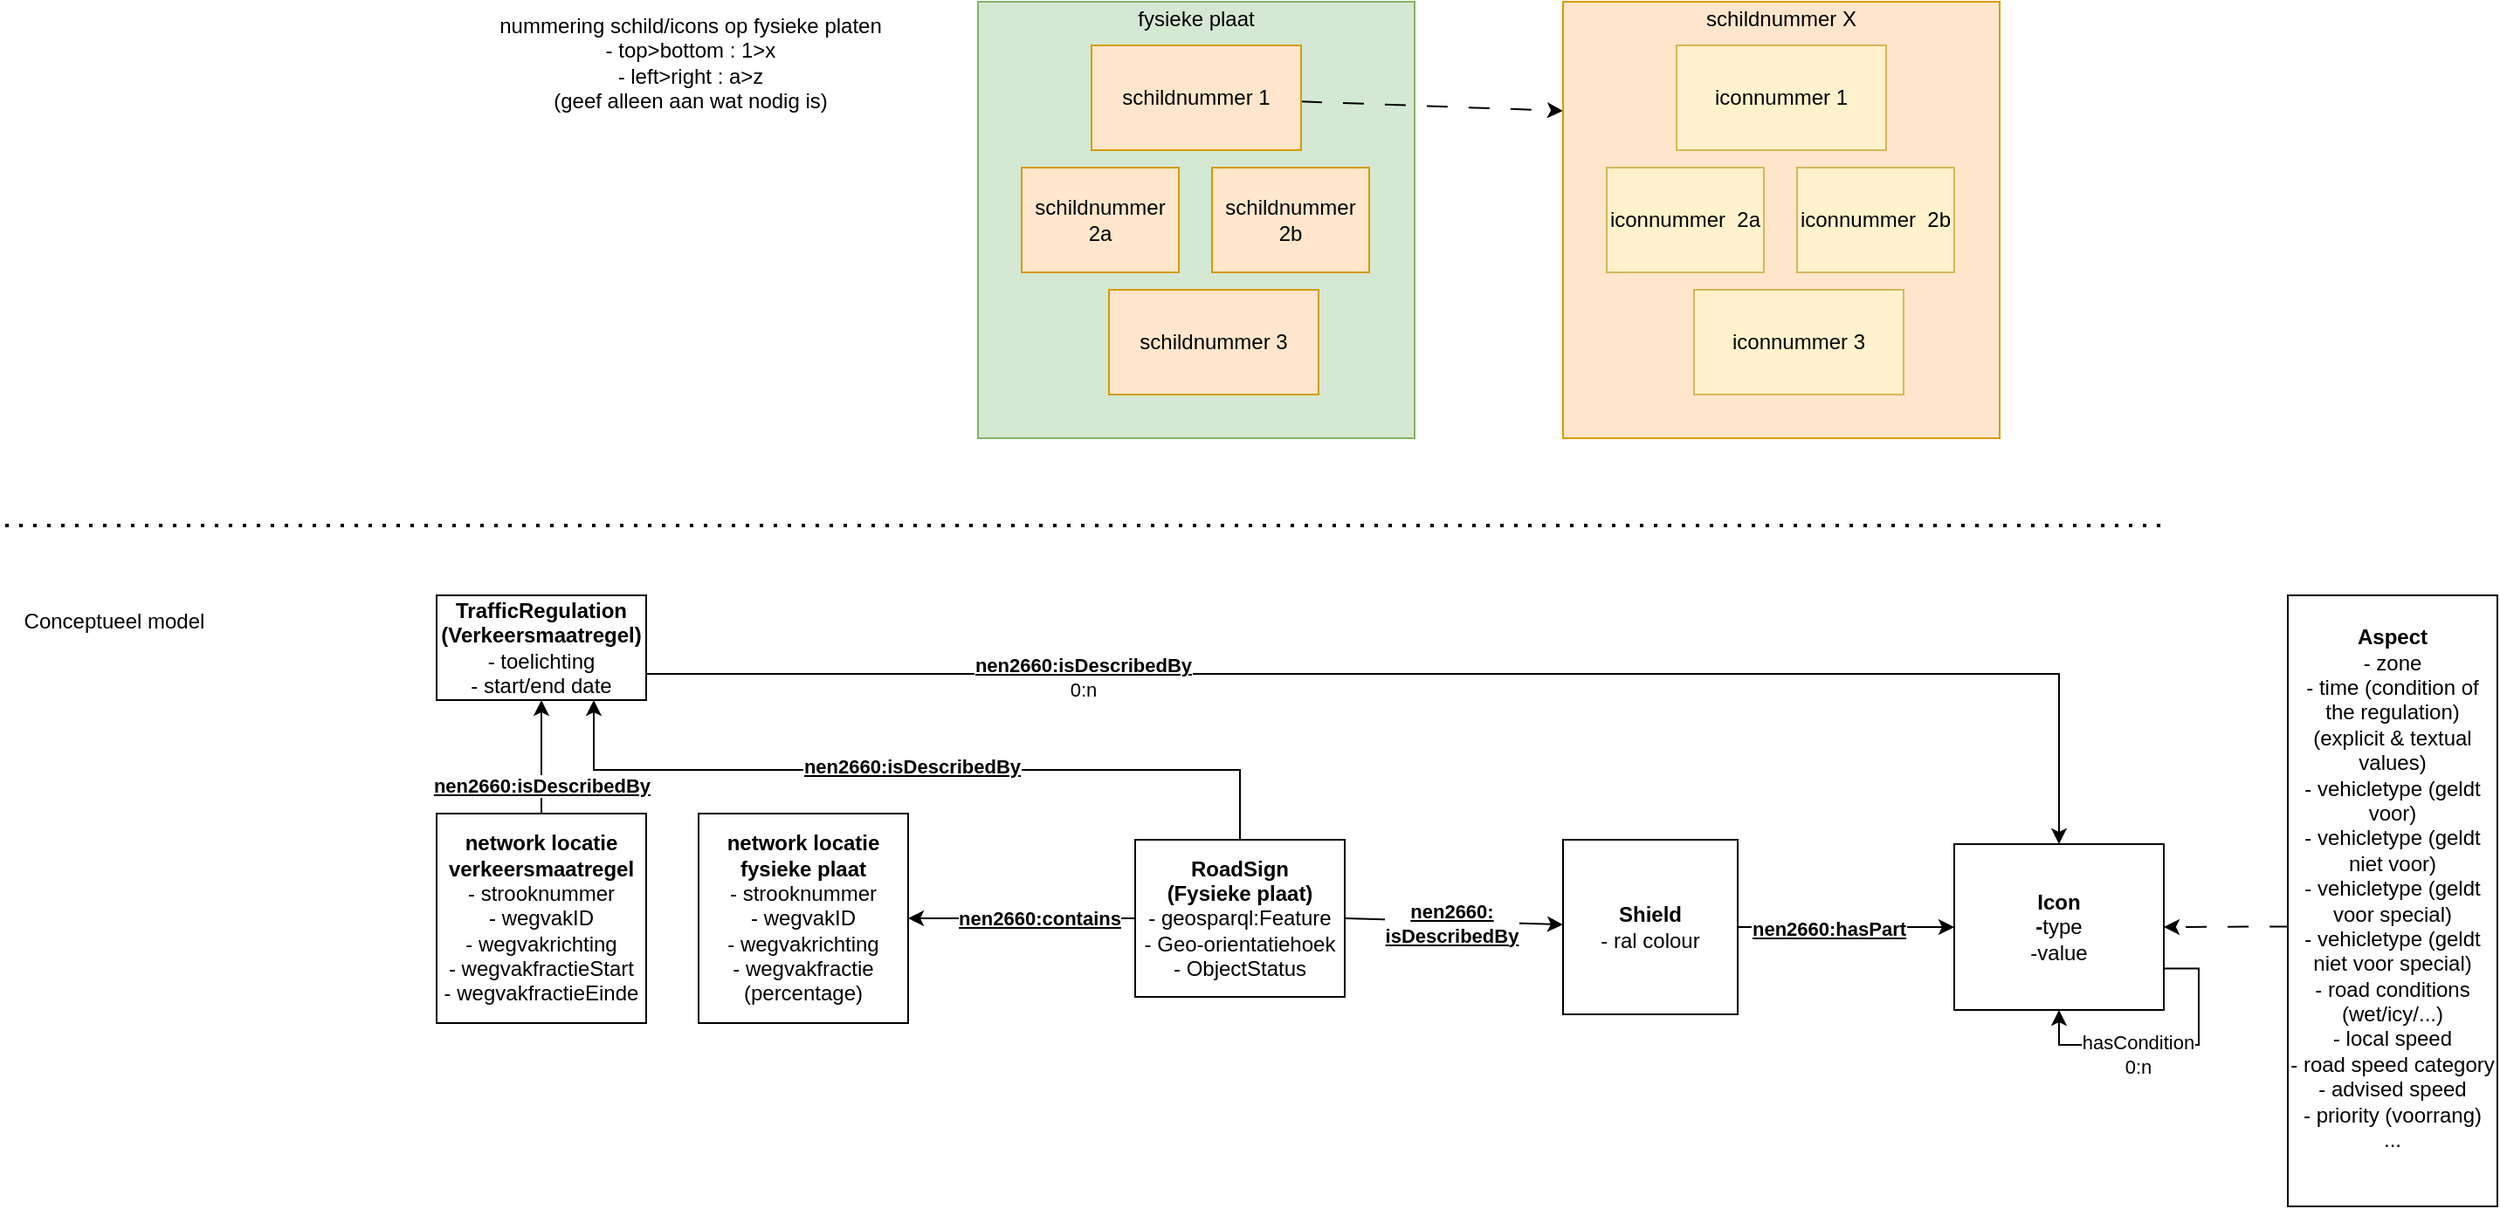 <mxfile>
    <diagram name="Page-1" id="0LnV7ETqTs7hgSCRXFs9">
        <mxGraphModel dx="1754" dy="851" grid="0" gridSize="10" guides="1" tooltips="1" connect="1" arrows="1" fold="1" page="1" pageScale="1" pageWidth="1100" pageHeight="850" math="0" shadow="0">
            <root>
                <mxCell id="0"/>
                <mxCell id="1" parent="0"/>
                <mxCell id="JAaSVqaNoPK4AC_1vTfK-8" style="edgeStyle=orthogonalEdgeStyle;rounded=0;orthogonalLoop=1;jettySize=auto;html=1;exitX=1;exitY=0.75;exitDx=0;exitDy=0;entryX=0.5;entryY=0;entryDx=0;entryDy=0;" parent="1" source="BCpdqVNQJVRz4uYAB1dM-1" target="JAaSVqaNoPK4AC_1vTfK-5" edge="1">
                    <mxGeometry relative="1" as="geometry"/>
                </mxCell>
                <mxCell id="JAaSVqaNoPK4AC_1vTfK-9" value="&lt;div&gt;&lt;b&gt;&lt;u&gt;nen2660:isDescribedBy&lt;/u&gt;&lt;/b&gt;&lt;/div&gt;&lt;div&gt;0:n&lt;/div&gt;" style="edgeLabel;html=1;align=center;verticalAlign=middle;resizable=0;points=[];" parent="JAaSVqaNoPK4AC_1vTfK-8" vertex="1" connectable="0">
                    <mxGeometry x="-0.45" y="-2" relative="1" as="geometry">
                        <mxPoint as="offset"/>
                    </mxGeometry>
                </mxCell>
                <mxCell id="JAaSVqaNoPK4AC_1vTfK-12" style="edgeStyle=orthogonalEdgeStyle;rounded=0;orthogonalLoop=1;jettySize=auto;html=1;exitX=0.5;exitY=0;exitDx=0;exitDy=0;entryX=0.75;entryY=1;entryDx=0;entryDy=0;" parent="1" source="BCpdqVNQJVRz4uYAB1dM-2" target="BCpdqVNQJVRz4uYAB1dM-1" edge="1">
                    <mxGeometry relative="1" as="geometry">
                        <mxPoint x="770" y="510" as="targetPoint"/>
                    </mxGeometry>
                </mxCell>
                <mxCell id="JAaSVqaNoPK4AC_1vTfK-13" value="&lt;div style=&quot;border-color: var(--border-color);&quot;&gt;&lt;b style=&quot;border-color: var(--border-color);&quot;&gt;&lt;u style=&quot;border-color: var(--border-color);&quot;&gt;nen2660:isDescribedBy&lt;/u&gt;&lt;/b&gt;&lt;/div&gt;" style="edgeLabel;html=1;align=center;verticalAlign=middle;resizable=0;points=[];" parent="JAaSVqaNoPK4AC_1vTfK-12" vertex="1" connectable="0">
                    <mxGeometry x="0.013" y="-2" relative="1" as="geometry">
                        <mxPoint as="offset"/>
                    </mxGeometry>
                </mxCell>
                <mxCell id="BCpdqVNQJVRz4uYAB1dM-1" value="&lt;div&gt;&lt;b&gt;TrafficRegulation&lt;/b&gt;&lt;/div&gt;&lt;div&gt;&lt;b&gt;(Verkeersmaatregel)&lt;br&gt;&lt;/b&gt;&lt;/div&gt;&lt;div&gt;- toelichting&lt;br&gt;&lt;/div&gt;&lt;div&gt;- start/end date&lt;/div&gt;" style="rounded=0;whiteSpace=wrap;html=1;" parent="1" vertex="1">
                    <mxGeometry x="330" y="400" width="120" height="60" as="geometry"/>
                </mxCell>
                <mxCell id="7" style="edgeStyle=none;html=1;exitX=1;exitY=0.5;exitDx=0;exitDy=0;" parent="1" source="BCpdqVNQJVRz4uYAB1dM-2" target="JAaSVqaNoPK4AC_1vTfK-57" edge="1">
                    <mxGeometry relative="1" as="geometry"/>
                </mxCell>
                <mxCell id="8" value="&lt;div style=&quot;border-color: var(--border-color);&quot;&gt;&lt;b style=&quot;border-color: var(--border-color);&quot;&gt;&lt;u style=&quot;border-color: var(--border-color);&quot;&gt;nen2660:&lt;/u&gt;&lt;/b&gt;&lt;/div&gt;&lt;div style=&quot;border-color: var(--border-color);&quot;&gt;&lt;b style=&quot;border-color: var(--border-color);&quot;&gt;&lt;u style=&quot;border-color: var(--border-color);&quot;&gt;isDescribedBy&lt;/u&gt;&lt;/b&gt;&lt;/div&gt;" style="edgeLabel;html=1;align=center;verticalAlign=middle;resizable=0;points=[];" parent="7" vertex="1" connectable="0">
                    <mxGeometry x="-0.193" relative="1" as="geometry">
                        <mxPoint x="10" y="1" as="offset"/>
                    </mxGeometry>
                </mxCell>
                <mxCell id="BCpdqVNQJVRz4uYAB1dM-2" value="&lt;div&gt;&lt;b&gt;RoadSign&lt;/b&gt;&lt;/div&gt;&lt;div&gt;&lt;b&gt;(Fysieke plaat)&lt;/b&gt;&lt;br&gt;&lt;/div&gt;&lt;div&gt;- geosparql:Feature&lt;br&gt;&lt;/div&gt;&lt;div&gt;- Geo-orientatiehoek&lt;/div&gt;&lt;div&gt;- ObjectStatus&lt;/div&gt;" style="rounded=0;whiteSpace=wrap;html=1;" parent="1" vertex="1">
                    <mxGeometry x="730" y="540" width="120" height="90" as="geometry"/>
                </mxCell>
                <mxCell id="12" style="edgeStyle=none;html=1;exitX=0.5;exitY=0;exitDx=0;exitDy=0;entryX=0.5;entryY=1;entryDx=0;entryDy=0;" parent="1" source="BCpdqVNQJVRz4uYAB1dM-22" target="BCpdqVNQJVRz4uYAB1dM-1" edge="1">
                    <mxGeometry relative="1" as="geometry">
                        <Array as="points">
                            <mxPoint x="390" y="510"/>
                        </Array>
                    </mxGeometry>
                </mxCell>
                <mxCell id="13" value="&lt;div style=&quot;border-color: var(--border-color);&quot;&gt;&lt;b style=&quot;border-color: var(--border-color);&quot;&gt;&lt;u style=&quot;border-color: var(--border-color);&quot;&gt;nen2660:isDescribedBy&lt;/u&gt;&lt;/b&gt;&lt;/div&gt;" style="edgeLabel;html=1;align=center;verticalAlign=middle;resizable=0;points=[];" parent="12" vertex="1" connectable="0">
                    <mxGeometry x="0.084" y="2" relative="1" as="geometry">
                        <mxPoint x="2" y="19" as="offset"/>
                    </mxGeometry>
                </mxCell>
                <mxCell id="BCpdqVNQJVRz4uYAB1dM-22" value="&lt;div&gt;&lt;b&gt;network locatie verkeersmaatregel&lt;/b&gt;&lt;/div&gt;&lt;div&gt;- strooknummer&lt;/div&gt;&lt;div&gt;- wegvakID&lt;/div&gt;&lt;div&gt;- wegvakrichting&lt;/div&gt;- wegvakfractieStart&lt;br&gt;- wegvakfractieEinde" style="rounded=0;whiteSpace=wrap;html=1;" parent="1" vertex="1">
                    <mxGeometry x="330" y="525" width="120" height="120" as="geometry"/>
                </mxCell>
                <mxCell id="BCpdqVNQJVRz4uYAB1dM-29" value="&lt;div&gt;&lt;b&gt;network locatie fysieke plaat&lt;/b&gt;&lt;/div&gt;&lt;div&gt;- strooknummer&lt;/div&gt;&lt;div&gt;- wegvakID&lt;/div&gt;&lt;div&gt;- wegvakrichting&lt;/div&gt;&lt;div&gt;- wegvakfractie (percentage)&lt;br&gt;&lt;/div&gt;" style="rounded=0;whiteSpace=wrap;html=1;" parent="1" vertex="1">
                    <mxGeometry x="480" y="525" width="120" height="120" as="geometry"/>
                </mxCell>
                <mxCell id="BCpdqVNQJVRz4uYAB1dM-30" style="rounded=0;orthogonalLoop=1;jettySize=auto;html=1;entryX=1;entryY=0.5;entryDx=0;entryDy=0;" parent="1" source="BCpdqVNQJVRz4uYAB1dM-2" target="BCpdqVNQJVRz4uYAB1dM-29" edge="1">
                    <mxGeometry relative="1" as="geometry">
                        <mxPoint x="720" y="565" as="sourcePoint"/>
                    </mxGeometry>
                </mxCell>
                <mxCell id="14" value="&lt;b&gt;&lt;u&gt;nen2660:contains&lt;/u&gt;&lt;/b&gt;" style="edgeLabel;html=1;align=center;verticalAlign=middle;resizable=0;points=[];" parent="BCpdqVNQJVRz4uYAB1dM-30" vertex="1" connectable="0">
                    <mxGeometry x="0.203" y="1" relative="1" as="geometry">
                        <mxPoint x="23" y="-1" as="offset"/>
                    </mxGeometry>
                </mxCell>
                <mxCell id="JAaSVqaNoPK4AC_1vTfK-14" style="rounded=0;orthogonalLoop=1;jettySize=auto;html=1;exitX=0.013;exitY=0.542;exitDx=0;exitDy=0;entryX=1;entryY=0.5;entryDx=0;entryDy=0;dashed=1;dashPattern=12 12;exitPerimeter=0;" parent="1" source="BCpdqVNQJVRz4uYAB1dM-32" target="JAaSVqaNoPK4AC_1vTfK-5" edge="1">
                    <mxGeometry relative="1" as="geometry"/>
                </mxCell>
                <mxCell id="BCpdqVNQJVRz4uYAB1dM-32" value="&lt;div&gt;&lt;b&gt;Aspect&lt;/b&gt;&lt;/div&gt;&lt;div&gt;- zone&lt;/div&gt;&lt;div&gt;- time (condition of the regulation) (explicit &amp;amp; textual values)&lt;/div&gt;&lt;div&gt;- vehicletype (geldt voor)&lt;/div&gt;&lt;div&gt;- vehicletype (geldt niet voor)&lt;/div&gt;&lt;div&gt;- vehicletype (geldt voor special)&lt;/div&gt;&lt;div&gt;- vehicletype (geldt niet voor special)&lt;/div&gt;&lt;div&gt;- road conditions (wet/icy/...)&lt;/div&gt;&lt;div&gt;- local speed&lt;/div&gt;&lt;div&gt;- road speed category &lt;br&gt;&lt;/div&gt;&lt;div&gt;- advised speed&lt;/div&gt;&lt;div&gt;- priority (voorrang)&lt;br&gt;&lt;/div&gt;&lt;div&gt;...&lt;/div&gt;&lt;div&gt;&lt;br&gt;&lt;/div&gt;" style="rounded=0;whiteSpace=wrap;html=1;" parent="1" vertex="1">
                    <mxGeometry x="1390" y="400" width="120" height="350" as="geometry"/>
                </mxCell>
                <mxCell id="JAaSVqaNoPK4AC_1vTfK-1" value="" style="endArrow=none;dashed=1;html=1;dashPattern=1 3;strokeWidth=2;rounded=0;" parent="1" edge="1">
                    <mxGeometry width="50" height="50" relative="1" as="geometry">
                        <mxPoint x="83" y="360" as="sourcePoint"/>
                        <mxPoint x="1323" y="360" as="targetPoint"/>
                    </mxGeometry>
                </mxCell>
                <mxCell id="JAaSVqaNoPK4AC_1vTfK-2" value="Conceptueel model" style="text;html=1;align=center;verticalAlign=middle;resizable=0;points=[];autosize=1;strokeColor=none;fillColor=none;" parent="1" vertex="1">
                    <mxGeometry x="80" y="400" width="130" height="30" as="geometry"/>
                </mxCell>
                <mxCell id="JAaSVqaNoPK4AC_1vTfK-5" value="&lt;div&gt;&lt;b&gt;Icon&lt;br&gt;&lt;/b&gt;&lt;/div&gt;&lt;div&gt;&lt;b&gt;-&lt;/b&gt;type&lt;/div&gt;&lt;div&gt;-value&lt;/div&gt;" style="rounded=0;whiteSpace=wrap;html=1;" parent="1" vertex="1">
                    <mxGeometry x="1199" y="542.5" width="120" height="95" as="geometry"/>
                </mxCell>
                <mxCell id="JAaSVqaNoPK4AC_1vTfK-40" value="&lt;div&gt;fysieke plaat&lt;/div&gt;&lt;div&gt;&lt;br&gt;&lt;/div&gt;&lt;div&gt;&lt;br&gt;&lt;/div&gt;&lt;div&gt;&lt;br&gt;&lt;/div&gt;&lt;div&gt;&lt;br&gt;&lt;/div&gt;&lt;div&gt;&lt;br&gt;&lt;/div&gt;&lt;div&gt;&lt;br&gt;&lt;/div&gt;&lt;div&gt;&lt;br&gt;&lt;/div&gt;&lt;div&gt;&lt;br&gt;&lt;/div&gt;&lt;div&gt;&lt;br&gt;&lt;/div&gt;&lt;div&gt;&lt;br&gt;&lt;/div&gt;&lt;div&gt;&lt;br&gt;&lt;/div&gt;&lt;div&gt;&lt;br&gt;&lt;/div&gt;&lt;div&gt;&lt;br&gt;&lt;/div&gt;&lt;div&gt;&lt;br&gt;&lt;/div&gt;&lt;div&gt;&lt;br&gt;&lt;/div&gt;&lt;div&gt;&lt;br&gt;&lt;/div&gt;" style="whiteSpace=wrap;html=1;aspect=fixed;fillColor=#d5e8d4;strokeColor=#82b366;" parent="1" vertex="1">
                    <mxGeometry x="640" y="60" width="250" height="250" as="geometry"/>
                </mxCell>
                <mxCell id="JAaSVqaNoPK4AC_1vTfK-72" style="rounded=0;orthogonalLoop=1;jettySize=auto;html=1;entryX=0;entryY=0.25;entryDx=0;entryDy=0;dashed=1;dashPattern=12 12;" parent="1" source="JAaSVqaNoPK4AC_1vTfK-41" target="JAaSVqaNoPK4AC_1vTfK-66" edge="1">
                    <mxGeometry relative="1" as="geometry"/>
                </mxCell>
                <mxCell id="JAaSVqaNoPK4AC_1vTfK-41" value="schildnummer 1" style="rounded=0;whiteSpace=wrap;html=1;fillColor=#ffe6cc;strokeColor=#d79b00;" parent="1" vertex="1">
                    <mxGeometry x="705" y="85" width="120" height="60" as="geometry"/>
                </mxCell>
                <mxCell id="JAaSVqaNoPK4AC_1vTfK-42" value="schildnummer 3" style="rounded=0;whiteSpace=wrap;html=1;fillColor=#ffe6cc;strokeColor=#d79b00;" parent="1" vertex="1">
                    <mxGeometry x="715" y="225" width="120" height="60" as="geometry"/>
                </mxCell>
                <mxCell id="JAaSVqaNoPK4AC_1vTfK-43" value="schildnummer 2a" style="rounded=0;whiteSpace=wrap;html=1;fillColor=#ffe6cc;strokeColor=#d79b00;" parent="1" vertex="1">
                    <mxGeometry x="665" y="155" width="90" height="60" as="geometry"/>
                </mxCell>
                <mxCell id="JAaSVqaNoPK4AC_1vTfK-44" value="schildnummer 2b" style="rounded=0;whiteSpace=wrap;html=1;fillColor=#ffe6cc;strokeColor=#d79b00;" parent="1" vertex="1">
                    <mxGeometry x="774" y="155" width="90" height="60" as="geometry"/>
                </mxCell>
                <mxCell id="10" style="edgeStyle=none;html=1;exitX=1;exitY=0.5;exitDx=0;exitDy=0;entryX=0;entryY=0.5;entryDx=0;entryDy=0;" parent="1" source="JAaSVqaNoPK4AC_1vTfK-57" target="JAaSVqaNoPK4AC_1vTfK-5" edge="1">
                    <mxGeometry relative="1" as="geometry">
                        <mxPoint x="1100" y="570" as="targetPoint"/>
                    </mxGeometry>
                </mxCell>
                <mxCell id="11" value="&lt;b&gt;&lt;u&gt;nen2660:hasPart&lt;/u&gt;&lt;/b&gt;" style="edgeLabel;html=1;align=center;verticalAlign=middle;resizable=0;points=[];" parent="10" vertex="1" connectable="0">
                    <mxGeometry x="-0.254" relative="1" as="geometry">
                        <mxPoint x="5" y="1" as="offset"/>
                    </mxGeometry>
                </mxCell>
                <mxCell id="JAaSVqaNoPK4AC_1vTfK-57" value="&lt;div&gt;&lt;b&gt;Shield&lt;/b&gt;&lt;/div&gt;&lt;div&gt;&lt;span style=&quot;background-color: initial;&quot;&gt;- ral colour&lt;/span&gt;&lt;br&gt;&lt;/div&gt;" style="whiteSpace=wrap;html=1;aspect=fixed;" parent="1" vertex="1">
                    <mxGeometry x="975" y="540" width="100" height="100" as="geometry"/>
                </mxCell>
                <mxCell id="JAaSVqaNoPK4AC_1vTfK-64" style="edgeStyle=orthogonalEdgeStyle;rounded=0;orthogonalLoop=1;jettySize=auto;html=1;exitX=1;exitY=0.75;exitDx=0;exitDy=0;entryX=0.5;entryY=1;entryDx=0;entryDy=0;" parent="1" source="JAaSVqaNoPK4AC_1vTfK-5" target="JAaSVqaNoPK4AC_1vTfK-5" edge="1">
                    <mxGeometry relative="1" as="geometry"/>
                </mxCell>
                <mxCell id="JAaSVqaNoPK4AC_1vTfK-65" value="&lt;div&gt;hasCondition&lt;/div&gt;&lt;div&gt;0:n&lt;br&gt;&lt;/div&gt;" style="edgeLabel;html=1;align=center;verticalAlign=middle;resizable=0;points=[];" parent="JAaSVqaNoPK4AC_1vTfK-64" vertex="1" connectable="0">
                    <mxGeometry x="0.426" relative="1" as="geometry">
                        <mxPoint x="18" y="5" as="offset"/>
                    </mxGeometry>
                </mxCell>
                <mxCell id="JAaSVqaNoPK4AC_1vTfK-66" value="&lt;div&gt;schildnummer X&lt;/div&gt;&lt;div&gt;&lt;br&gt;&lt;/div&gt;&lt;div&gt;&lt;br&gt;&lt;/div&gt;&lt;div&gt;&lt;br&gt;&lt;/div&gt;&lt;div&gt;&lt;br&gt;&lt;/div&gt;&lt;div&gt;&lt;br&gt;&lt;/div&gt;&lt;div&gt;&lt;br&gt;&lt;/div&gt;&lt;div&gt;&lt;br&gt;&lt;/div&gt;&lt;div&gt;&lt;br&gt;&lt;/div&gt;&lt;div&gt;&lt;br&gt;&lt;/div&gt;&lt;div&gt;&lt;br&gt;&lt;/div&gt;&lt;div&gt;&lt;br&gt;&lt;/div&gt;&lt;div&gt;&lt;br&gt;&lt;/div&gt;&lt;div&gt;&lt;br&gt;&lt;/div&gt;&lt;div&gt;&lt;br&gt;&lt;/div&gt;&lt;div&gt;&lt;br&gt;&lt;/div&gt;&lt;div&gt;&lt;br&gt;&lt;/div&gt;" style="whiteSpace=wrap;html=1;aspect=fixed;fillColor=#ffe6cc;strokeColor=#d79b00;" parent="1" vertex="1">
                    <mxGeometry x="975" y="60" width="250" height="250" as="geometry"/>
                </mxCell>
                <mxCell id="JAaSVqaNoPK4AC_1vTfK-67" value="iconnummer 1" style="rounded=0;whiteSpace=wrap;html=1;fillColor=#fff2cc;strokeColor=#d6b656;" parent="1" vertex="1">
                    <mxGeometry x="1040" y="85" width="120" height="60" as="geometry"/>
                </mxCell>
                <mxCell id="JAaSVqaNoPK4AC_1vTfK-68" value="iconnummer 3" style="rounded=0;whiteSpace=wrap;html=1;fillColor=#fff2cc;strokeColor=#d6b656;" parent="1" vertex="1">
                    <mxGeometry x="1050" y="225" width="120" height="60" as="geometry"/>
                </mxCell>
                <mxCell id="JAaSVqaNoPK4AC_1vTfK-69" value="iconnummer&amp;nbsp; 2a" style="rounded=0;whiteSpace=wrap;html=1;fillColor=#fff2cc;strokeColor=#d6b656;" parent="1" vertex="1">
                    <mxGeometry x="1000" y="155" width="90" height="60" as="geometry"/>
                </mxCell>
                <mxCell id="JAaSVqaNoPK4AC_1vTfK-70" value="iconnummer&amp;nbsp; 2b" style="rounded=0;whiteSpace=wrap;html=1;fillColor=#fff2cc;strokeColor=#d6b656;" parent="1" vertex="1">
                    <mxGeometry x="1109" y="155" width="90" height="60" as="geometry"/>
                </mxCell>
                <mxCell id="JAaSVqaNoPK4AC_1vTfK-74" value="&lt;div&gt;nummering schild/icons op fysieke platen&lt;/div&gt;&lt;div&gt;- top&amp;gt;bottom : 1&amp;gt;x&lt;/div&gt;&lt;div&gt;- left&amp;gt;right : a&amp;gt;z&lt;/div&gt;&lt;div&gt;(geef alleen aan wat nodig is)&lt;br&gt;&lt;/div&gt;" style="text;html=1;align=center;verticalAlign=middle;resizable=0;points=[];autosize=1;strokeColor=none;fillColor=none;" parent="1" vertex="1">
                    <mxGeometry x="350" y="60" width="250" height="70" as="geometry"/>
                </mxCell>
            </root>
        </mxGraphModel>
    </diagram>
</mxfile>